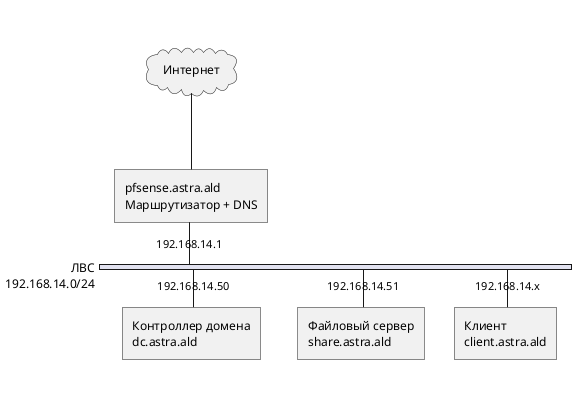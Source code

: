 @startuml
nwdiag {
    internet [shape = cloud, description="Интернет"]
    internet -- pfsense
    network ЛВС {
        pfsense [address = "192.168.14.1", description="pfsense.astra.ald\nМаршрутизатор + DNS"]
        address = "192.168.14.0/24"

        dc [address = "192.168.14.50", description="Контроллер домена\ndc.astra.ald"]
        server [address = "192.168.14.51", description="Файловый сервер\nshare.astra.ald"]
        client [address = "192.168.14.x", description="Клиент\nclient.astra.ald"]
    }
}
@enduml